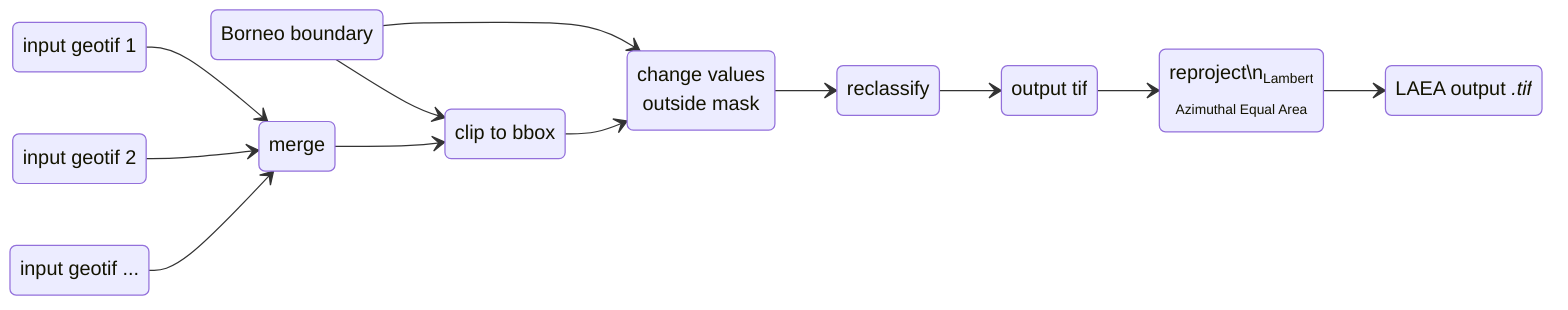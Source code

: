 stateDiagram
    direction LR
    A1: input geotif 1
    A2: input geotif 2
    A3: input geotif ...
    B: Borneo boundary
    C: merge
    D: clip to bbox
    E: change values <br> outside mask
    F: reclassify
    G: output tif
    H: <center>reproject\n<small><sub>Lambert <br> Azimuthal Equal Area</sub></small></center>
    I: LAEA output <i>.tif</i>

    A1 --> C
    A2 --> C
    A3 --> C
    B --> D
    B --> E
    C --> D
    D --> E
    E --> F
    F --> G
    G --> H
    H --> I

class A1 file
class A2 file
class A3 file
class B file
class C process
class D process
class E process
class F process
class G file
class H process
class I file